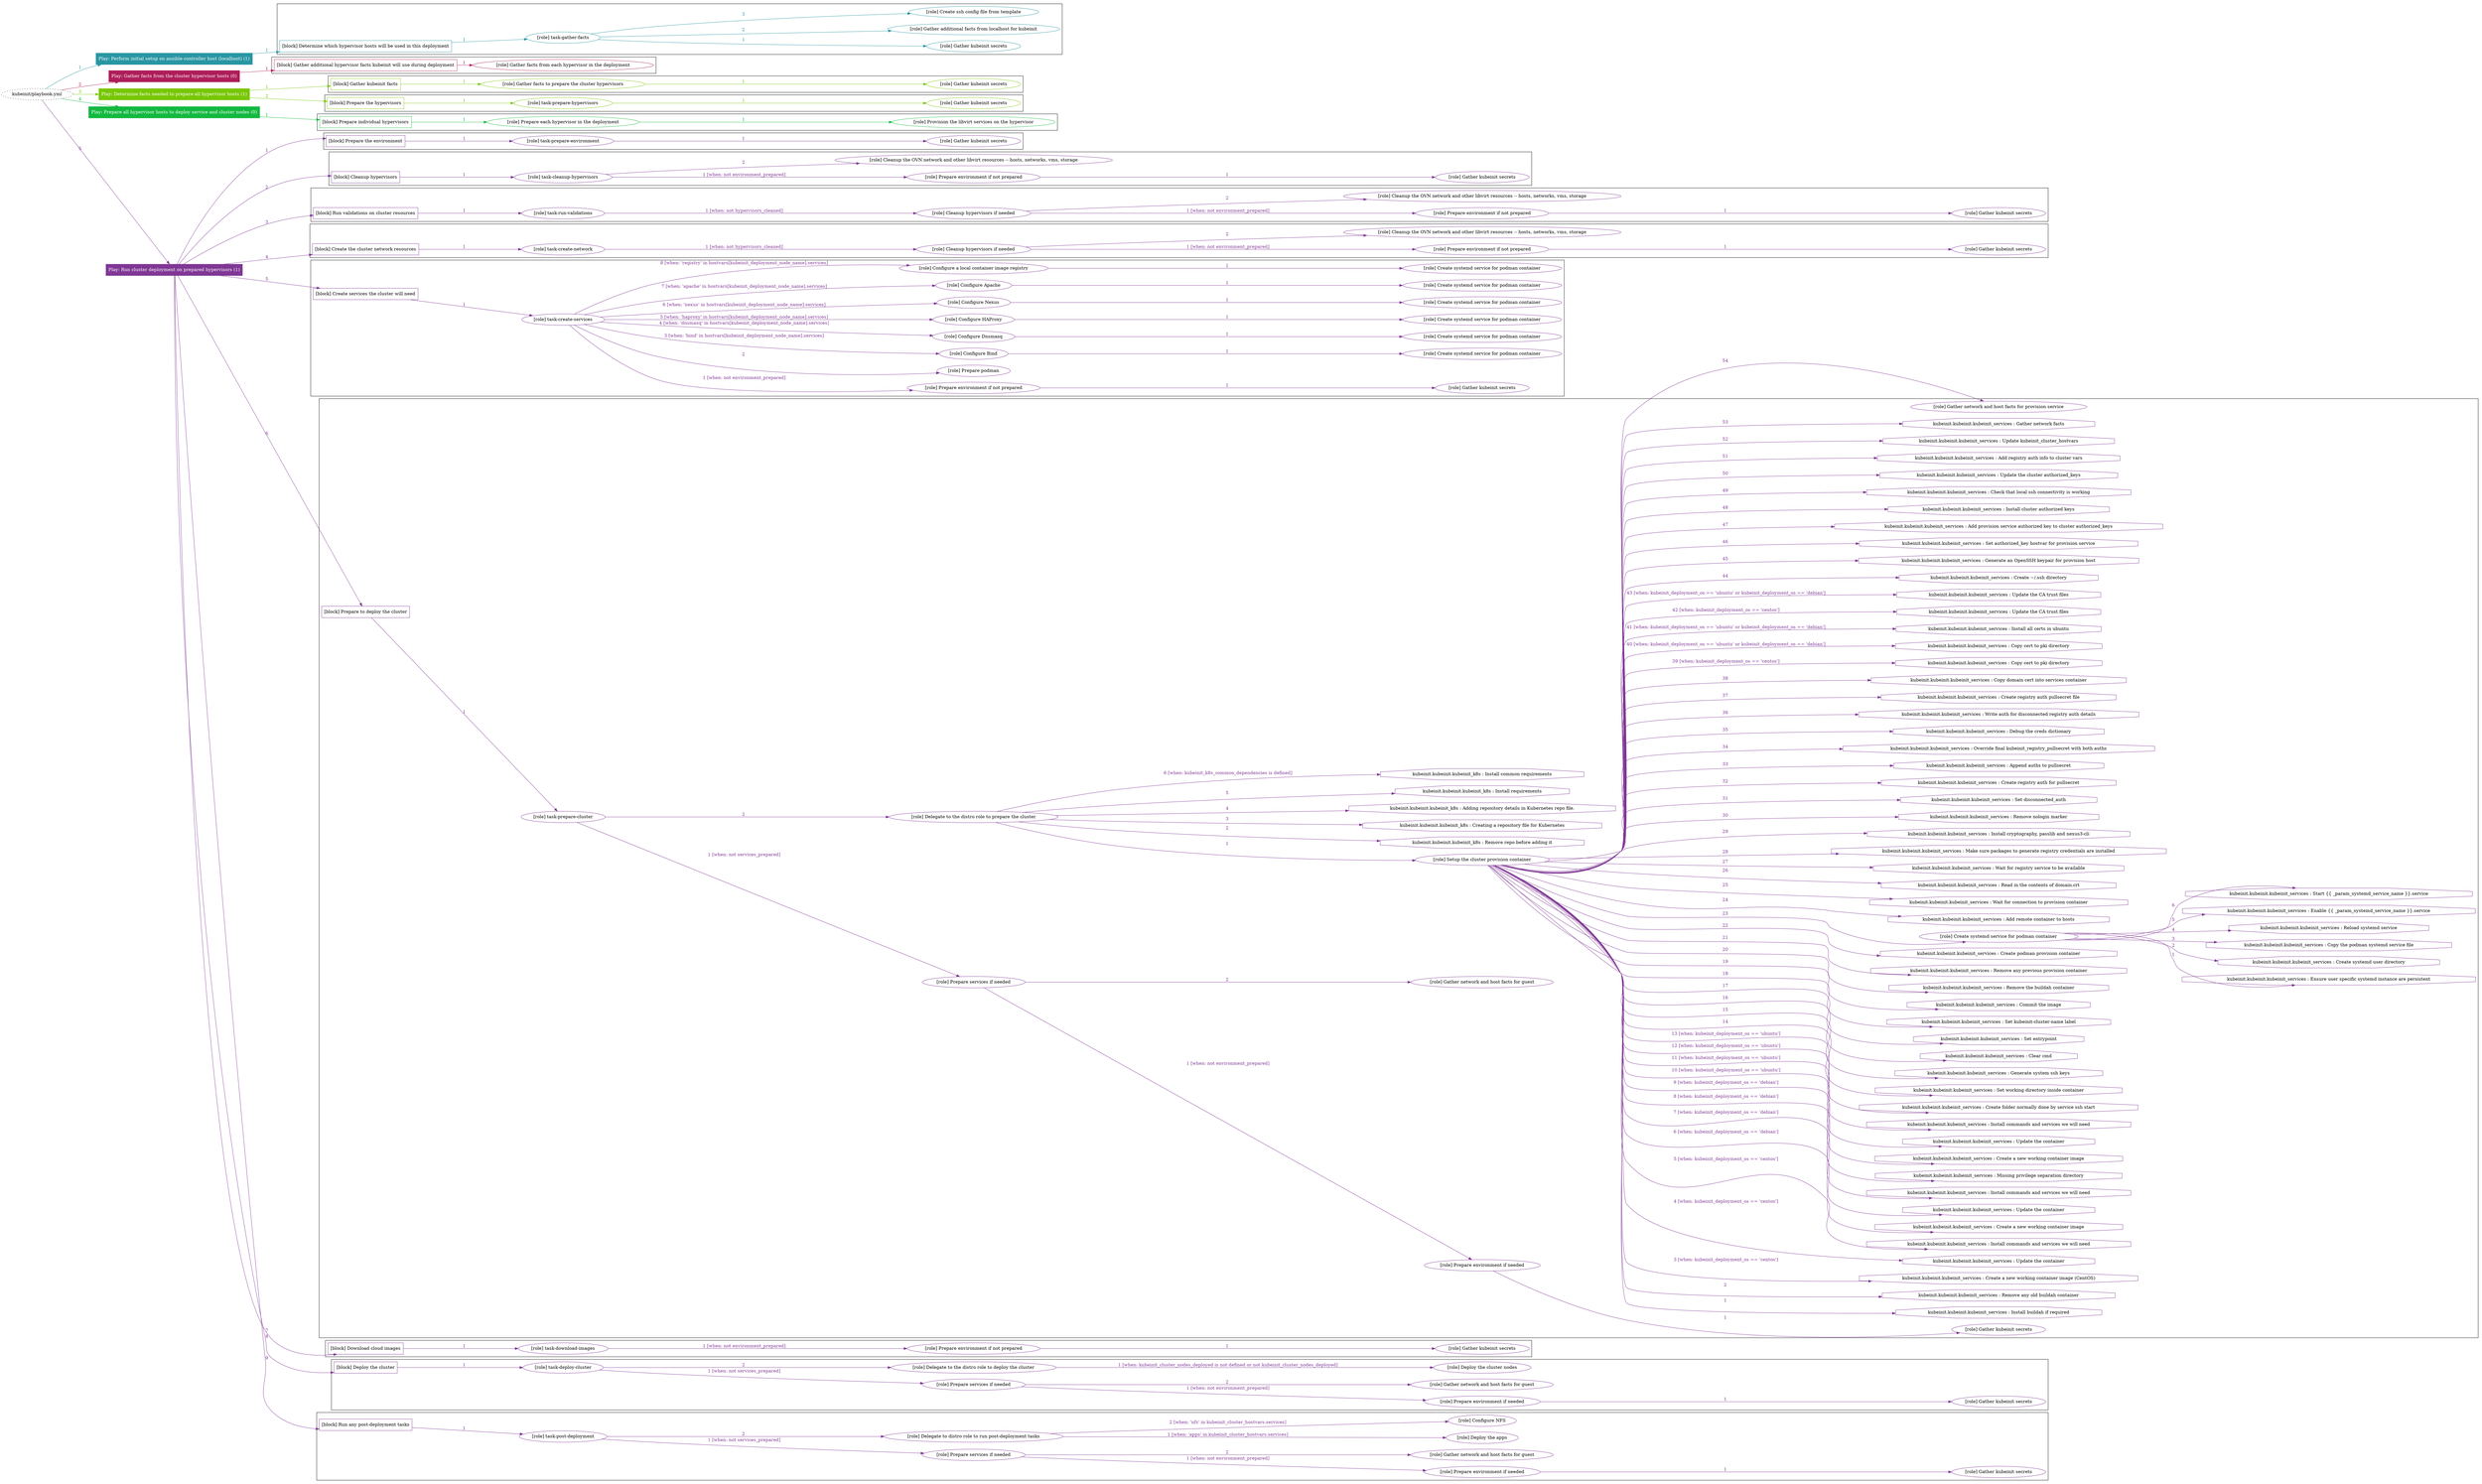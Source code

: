 digraph {
	graph [concentrate=true ordering=in rankdir=LR ratio=fill]
	edge [esep=5 sep=10]
	"kubeinit/playbook.yml" [URL="/home/runner/work/kubeinit/kubeinit/kubeinit/playbook.yml" id=playbook_1d21981b style=dotted]
	"kubeinit/playbook.yml" -> play_d3cf88b0 [label="1 " color="#2996a3" fontcolor="#2996a3" id=edge_d4069dfc labeltooltip="1 " tooltip="1 "]
	subgraph "Play: Perform initial setup on ansible-controller host (localhost) (1)" {
		play_d3cf88b0 [label="Play: Perform initial setup on ansible-controller host (localhost) (1)" URL="/home/runner/work/kubeinit/kubeinit/kubeinit/playbook.yml" color="#2996a3" fontcolor="#ffffff" id=play_d3cf88b0 shape=box style=filled tooltip=localhost]
		play_d3cf88b0 -> block_815237d2 [label=1 color="#2996a3" fontcolor="#2996a3" id=edge_05fb633e labeltooltip=1 tooltip=1]
		subgraph cluster_block_815237d2 {
			block_815237d2 [label="[block] Determine which hypervisor hosts will be used in this deployment" URL="/home/runner/work/kubeinit/kubeinit/kubeinit/playbook.yml" color="#2996a3" id=block_815237d2 labeltooltip="Determine which hypervisor hosts will be used in this deployment" shape=box tooltip="Determine which hypervisor hosts will be used in this deployment"]
			block_815237d2 -> role_1bcb3142 [label="1 " color="#2996a3" fontcolor="#2996a3" id=edge_26ef9a50 labeltooltip="1 " tooltip="1 "]
			subgraph "task-gather-facts" {
				role_1bcb3142 [label="[role] task-gather-facts" URL="/home/runner/work/kubeinit/kubeinit/kubeinit/playbook.yml" color="#2996a3" id=role_1bcb3142 tooltip="task-gather-facts"]
				role_1bcb3142 -> role_ce637e94 [label="1 " color="#2996a3" fontcolor="#2996a3" id=edge_ddc11ab5 labeltooltip="1 " tooltip="1 "]
				subgraph "Gather kubeinit secrets" {
					role_ce637e94 [label="[role] Gather kubeinit secrets" URL="/home/runner/.ansible/collections/ansible_collections/kubeinit/kubeinit/roles/kubeinit_prepare/tasks/build_hypervisors_group.yml" color="#2996a3" id=role_ce637e94 tooltip="Gather kubeinit secrets"]
				}
				role_1bcb3142 -> role_63c5cea1 [label="2 " color="#2996a3" fontcolor="#2996a3" id=edge_4102cccc labeltooltip="2 " tooltip="2 "]
				subgraph "Gather additional facts from localhost for kubeinit" {
					role_63c5cea1 [label="[role] Gather additional facts from localhost for kubeinit" URL="/home/runner/.ansible/collections/ansible_collections/kubeinit/kubeinit/roles/kubeinit_prepare/tasks/build_hypervisors_group.yml" color="#2996a3" id=role_63c5cea1 tooltip="Gather additional facts from localhost for kubeinit"]
				}
				role_1bcb3142 -> role_2abcf7be [label="3 " color="#2996a3" fontcolor="#2996a3" id=edge_cc012f25 labeltooltip="3 " tooltip="3 "]
				subgraph "Create ssh config file from template" {
					role_2abcf7be [label="[role] Create ssh config file from template" URL="/home/runner/.ansible/collections/ansible_collections/kubeinit/kubeinit/roles/kubeinit_prepare/tasks/build_hypervisors_group.yml" color="#2996a3" id=role_2abcf7be tooltip="Create ssh config file from template"]
				}
			}
		}
	}
	"kubeinit/playbook.yml" -> play_7fdb3f49 [label="2 " color="#ae1e5a" fontcolor="#ae1e5a" id=edge_7b97e67f labeltooltip="2 " tooltip="2 "]
	subgraph "Play: Gather facts from the cluster hypervisor hosts (0)" {
		play_7fdb3f49 [label="Play: Gather facts from the cluster hypervisor hosts (0)" URL="/home/runner/work/kubeinit/kubeinit/kubeinit/playbook.yml" color="#ae1e5a" fontcolor="#ffffff" id=play_7fdb3f49 shape=box style=filled tooltip="Play: Gather facts from the cluster hypervisor hosts (0)"]
		play_7fdb3f49 -> block_da53cda6 [label=1 color="#ae1e5a" fontcolor="#ae1e5a" id=edge_fd026183 labeltooltip=1 tooltip=1]
		subgraph cluster_block_da53cda6 {
			block_da53cda6 [label="[block] Gather additional hypervisor facts kubeinit will use during deployment" URL="/home/runner/work/kubeinit/kubeinit/kubeinit/playbook.yml" color="#ae1e5a" id=block_da53cda6 labeltooltip="Gather additional hypervisor facts kubeinit will use during deployment" shape=box tooltip="Gather additional hypervisor facts kubeinit will use during deployment"]
			block_da53cda6 -> role_8b8ba9f1 [label="1 " color="#ae1e5a" fontcolor="#ae1e5a" id=edge_6a5f1f61 labeltooltip="1 " tooltip="1 "]
			subgraph "Gather facts from each hypervisor in the deployment" {
				role_8b8ba9f1 [label="[role] Gather facts from each hypervisor in the deployment" URL="/home/runner/work/kubeinit/kubeinit/kubeinit/playbook.yml" color="#ae1e5a" id=role_8b8ba9f1 tooltip="Gather facts from each hypervisor in the deployment"]
			}
		}
	}
	"kubeinit/playbook.yml" -> play_2d1d461c [label="3 " color="#78c705" fontcolor="#78c705" id=edge_58547ff6 labeltooltip="3 " tooltip="3 "]
	subgraph "Play: Determine facts needed to prepare all hypervisor hosts (1)" {
		play_2d1d461c [label="Play: Determine facts needed to prepare all hypervisor hosts (1)" URL="/home/runner/work/kubeinit/kubeinit/kubeinit/playbook.yml" color="#78c705" fontcolor="#ffffff" id=play_2d1d461c shape=box style=filled tooltip=localhost]
		play_2d1d461c -> block_f416e169 [label=1 color="#78c705" fontcolor="#78c705" id=edge_b144b45a labeltooltip=1 tooltip=1]
		subgraph cluster_block_f416e169 {
			block_f416e169 [label="[block] Gather kubeinit facts" URL="/home/runner/work/kubeinit/kubeinit/kubeinit/playbook.yml" color="#78c705" id=block_f416e169 labeltooltip="Gather kubeinit facts" shape=box tooltip="Gather kubeinit facts"]
			block_f416e169 -> role_199878fb [label="1 " color="#78c705" fontcolor="#78c705" id=edge_20d5e31e labeltooltip="1 " tooltip="1 "]
			subgraph "Gather facts to prepare the cluster hypervisors" {
				role_199878fb [label="[role] Gather facts to prepare the cluster hypervisors" URL="/home/runner/work/kubeinit/kubeinit/kubeinit/playbook.yml" color="#78c705" id=role_199878fb tooltip="Gather facts to prepare the cluster hypervisors"]
				role_199878fb -> role_214bc8c7 [label="1 " color="#78c705" fontcolor="#78c705" id=edge_916d6fb8 labeltooltip="1 " tooltip="1 "]
				subgraph "Gather kubeinit secrets" {
					role_214bc8c7 [label="[role] Gather kubeinit secrets" URL="/home/runner/.ansible/collections/ansible_collections/kubeinit/kubeinit/roles/kubeinit_prepare/tasks/gather_kubeinit_facts.yml" color="#78c705" id=role_214bc8c7 tooltip="Gather kubeinit secrets"]
				}
			}
		}
		play_2d1d461c -> block_ccaf5718 [label=2 color="#78c705" fontcolor="#78c705" id=edge_c802d3b9 labeltooltip=2 tooltip=2]
		subgraph cluster_block_ccaf5718 {
			block_ccaf5718 [label="[block] Prepare the hypervisors" URL="/home/runner/work/kubeinit/kubeinit/kubeinit/playbook.yml" color="#78c705" id=block_ccaf5718 labeltooltip="Prepare the hypervisors" shape=box tooltip="Prepare the hypervisors"]
			block_ccaf5718 -> role_e871dd71 [label="1 " color="#78c705" fontcolor="#78c705" id=edge_f39227a8 labeltooltip="1 " tooltip="1 "]
			subgraph "task-prepare-hypervisors" {
				role_e871dd71 [label="[role] task-prepare-hypervisors" URL="/home/runner/work/kubeinit/kubeinit/kubeinit/playbook.yml" color="#78c705" id=role_e871dd71 tooltip="task-prepare-hypervisors"]
				role_e871dd71 -> role_cfcba3e4 [label="1 " color="#78c705" fontcolor="#78c705" id=edge_6280a201 labeltooltip="1 " tooltip="1 "]
				subgraph "Gather kubeinit secrets" {
					role_cfcba3e4 [label="[role] Gather kubeinit secrets" URL="/home/runner/.ansible/collections/ansible_collections/kubeinit/kubeinit/roles/kubeinit_prepare/tasks/gather_kubeinit_facts.yml" color="#78c705" id=role_cfcba3e4 tooltip="Gather kubeinit secrets"]
				}
			}
		}
	}
	"kubeinit/playbook.yml" -> play_d6ebca19 [label="4 " color="#13b940" fontcolor="#13b940" id=edge_4c1a3603 labeltooltip="4 " tooltip="4 "]
	subgraph "Play: Prepare all hypervisor hosts to deploy service and cluster nodes (0)" {
		play_d6ebca19 [label="Play: Prepare all hypervisor hosts to deploy service and cluster nodes (0)" URL="/home/runner/work/kubeinit/kubeinit/kubeinit/playbook.yml" color="#13b940" fontcolor="#ffffff" id=play_d6ebca19 shape=box style=filled tooltip="Play: Prepare all hypervisor hosts to deploy service and cluster nodes (0)"]
		play_d6ebca19 -> block_82ab77f1 [label=1 color="#13b940" fontcolor="#13b940" id=edge_988f6015 labeltooltip=1 tooltip=1]
		subgraph cluster_block_82ab77f1 {
			block_82ab77f1 [label="[block] Prepare individual hypervisors" URL="/home/runner/work/kubeinit/kubeinit/kubeinit/playbook.yml" color="#13b940" id=block_82ab77f1 labeltooltip="Prepare individual hypervisors" shape=box tooltip="Prepare individual hypervisors"]
			block_82ab77f1 -> role_5346ca8a [label="1 " color="#13b940" fontcolor="#13b940" id=edge_d1037a52 labeltooltip="1 " tooltip="1 "]
			subgraph "Prepare each hypervisor in the deployment" {
				role_5346ca8a [label="[role] Prepare each hypervisor in the deployment" URL="/home/runner/work/kubeinit/kubeinit/kubeinit/playbook.yml" color="#13b940" id=role_5346ca8a tooltip="Prepare each hypervisor in the deployment"]
				role_5346ca8a -> role_e3cad44c [label="1 " color="#13b940" fontcolor="#13b940" id=edge_9815ed70 labeltooltip="1 " tooltip="1 "]
				subgraph "Provision the libvirt services on the hypervisor" {
					role_e3cad44c [label="[role] Provision the libvirt services on the hypervisor" URL="/home/runner/.ansible/collections/ansible_collections/kubeinit/kubeinit/roles/kubeinit_prepare/tasks/prepare_hypervisor.yml" color="#13b940" id=role_e3cad44c tooltip="Provision the libvirt services on the hypervisor"]
				}
			}
		}
	}
	"kubeinit/playbook.yml" -> play_07081171 [label="5 " color="#803795" fontcolor="#803795" id=edge_e05a9f78 labeltooltip="5 " tooltip="5 "]
	subgraph "Play: Run cluster deployment on prepared hypervisors (1)" {
		play_07081171 [label="Play: Run cluster deployment on prepared hypervisors (1)" URL="/home/runner/work/kubeinit/kubeinit/kubeinit/playbook.yml" color="#803795" fontcolor="#ffffff" id=play_07081171 shape=box style=filled tooltip=localhost]
		play_07081171 -> block_25087b98 [label=1 color="#803795" fontcolor="#803795" id=edge_c4f76442 labeltooltip=1 tooltip=1]
		subgraph cluster_block_25087b98 {
			block_25087b98 [label="[block] Prepare the environment" URL="/home/runner/work/kubeinit/kubeinit/kubeinit/playbook.yml" color="#803795" id=block_25087b98 labeltooltip="Prepare the environment" shape=box tooltip="Prepare the environment"]
			block_25087b98 -> role_e7756a07 [label="1 " color="#803795" fontcolor="#803795" id=edge_9c82b819 labeltooltip="1 " tooltip="1 "]
			subgraph "task-prepare-environment" {
				role_e7756a07 [label="[role] task-prepare-environment" URL="/home/runner/work/kubeinit/kubeinit/kubeinit/playbook.yml" color="#803795" id=role_e7756a07 tooltip="task-prepare-environment"]
				role_e7756a07 -> role_1ecefb89 [label="1 " color="#803795" fontcolor="#803795" id=edge_9c1cb16f labeltooltip="1 " tooltip="1 "]
				subgraph "Gather kubeinit secrets" {
					role_1ecefb89 [label="[role] Gather kubeinit secrets" URL="/home/runner/.ansible/collections/ansible_collections/kubeinit/kubeinit/roles/kubeinit_prepare/tasks/gather_kubeinit_facts.yml" color="#803795" id=role_1ecefb89 tooltip="Gather kubeinit secrets"]
				}
			}
		}
		play_07081171 -> block_fcd30947 [label=2 color="#803795" fontcolor="#803795" id=edge_f9ca8da4 labeltooltip=2 tooltip=2]
		subgraph cluster_block_fcd30947 {
			block_fcd30947 [label="[block] Cleanup hypervisors" URL="/home/runner/work/kubeinit/kubeinit/kubeinit/playbook.yml" color="#803795" id=block_fcd30947 labeltooltip="Cleanup hypervisors" shape=box tooltip="Cleanup hypervisors"]
			block_fcd30947 -> role_f4d4da26 [label="1 " color="#803795" fontcolor="#803795" id=edge_fb064909 labeltooltip="1 " tooltip="1 "]
			subgraph "task-cleanup-hypervisors" {
				role_f4d4da26 [label="[role] task-cleanup-hypervisors" URL="/home/runner/work/kubeinit/kubeinit/kubeinit/playbook.yml" color="#803795" id=role_f4d4da26 tooltip="task-cleanup-hypervisors"]
				role_f4d4da26 -> role_e2fc4b8a [label="1 [when: not environment_prepared]" color="#803795" fontcolor="#803795" id=edge_6fb19f99 labeltooltip="1 [when: not environment_prepared]" tooltip="1 [when: not environment_prepared]"]
				subgraph "Prepare environment if not prepared" {
					role_e2fc4b8a [label="[role] Prepare environment if not prepared" URL="/home/runner/.ansible/collections/ansible_collections/kubeinit/kubeinit/roles/kubeinit_prepare/tasks/cleanup_hypervisors.yml" color="#803795" id=role_e2fc4b8a tooltip="Prepare environment if not prepared"]
					role_e2fc4b8a -> role_f863c766 [label="1 " color="#803795" fontcolor="#803795" id=edge_62c88669 labeltooltip="1 " tooltip="1 "]
					subgraph "Gather kubeinit secrets" {
						role_f863c766 [label="[role] Gather kubeinit secrets" URL="/home/runner/.ansible/collections/ansible_collections/kubeinit/kubeinit/roles/kubeinit_prepare/tasks/gather_kubeinit_facts.yml" color="#803795" id=role_f863c766 tooltip="Gather kubeinit secrets"]
					}
				}
				role_f4d4da26 -> role_ae160389 [label="2 " color="#803795" fontcolor="#803795" id=edge_9d7bfe3b labeltooltip="2 " tooltip="2 "]
				subgraph "Cleanup the OVN network and other libvirt resources -- hosts, networks, vms, storage" {
					role_ae160389 [label="[role] Cleanup the OVN network and other libvirt resources -- hosts, networks, vms, storage" URL="/home/runner/.ansible/collections/ansible_collections/kubeinit/kubeinit/roles/kubeinit_prepare/tasks/cleanup_hypervisors.yml" color="#803795" id=role_ae160389 tooltip="Cleanup the OVN network and other libvirt resources -- hosts, networks, vms, storage"]
				}
			}
		}
		play_07081171 -> block_9acbc124 [label=3 color="#803795" fontcolor="#803795" id=edge_b5d4b0b7 labeltooltip=3 tooltip=3]
		subgraph cluster_block_9acbc124 {
			block_9acbc124 [label="[block] Run validations on cluster resources" URL="/home/runner/work/kubeinit/kubeinit/kubeinit/playbook.yml" color="#803795" id=block_9acbc124 labeltooltip="Run validations on cluster resources" shape=box tooltip="Run validations on cluster resources"]
			block_9acbc124 -> role_da20aa0d [label="1 " color="#803795" fontcolor="#803795" id=edge_c619965d labeltooltip="1 " tooltip="1 "]
			subgraph "task-run-validations" {
				role_da20aa0d [label="[role] task-run-validations" URL="/home/runner/work/kubeinit/kubeinit/kubeinit/playbook.yml" color="#803795" id=role_da20aa0d tooltip="task-run-validations"]
				role_da20aa0d -> role_2661a682 [label="1 [when: not hypervisors_cleaned]" color="#803795" fontcolor="#803795" id=edge_20d5f770 labeltooltip="1 [when: not hypervisors_cleaned]" tooltip="1 [when: not hypervisors_cleaned]"]
				subgraph "Cleanup hypervisors if needed" {
					role_2661a682 [label="[role] Cleanup hypervisors if needed" URL="/home/runner/.ansible/collections/ansible_collections/kubeinit/kubeinit/roles/kubeinit_validations/tasks/main.yml" color="#803795" id=role_2661a682 tooltip="Cleanup hypervisors if needed"]
					role_2661a682 -> role_5203a329 [label="1 [when: not environment_prepared]" color="#803795" fontcolor="#803795" id=edge_15bd6620 labeltooltip="1 [when: not environment_prepared]" tooltip="1 [when: not environment_prepared]"]
					subgraph "Prepare environment if not prepared" {
						role_5203a329 [label="[role] Prepare environment if not prepared" URL="/home/runner/.ansible/collections/ansible_collections/kubeinit/kubeinit/roles/kubeinit_prepare/tasks/cleanup_hypervisors.yml" color="#803795" id=role_5203a329 tooltip="Prepare environment if not prepared"]
						role_5203a329 -> role_c86ff645 [label="1 " color="#803795" fontcolor="#803795" id=edge_317ccdb2 labeltooltip="1 " tooltip="1 "]
						subgraph "Gather kubeinit secrets" {
							role_c86ff645 [label="[role] Gather kubeinit secrets" URL="/home/runner/.ansible/collections/ansible_collections/kubeinit/kubeinit/roles/kubeinit_prepare/tasks/gather_kubeinit_facts.yml" color="#803795" id=role_c86ff645 tooltip="Gather kubeinit secrets"]
						}
					}
					role_2661a682 -> role_ef24ec34 [label="2 " color="#803795" fontcolor="#803795" id=edge_6d11e73b labeltooltip="2 " tooltip="2 "]
					subgraph "Cleanup the OVN network and other libvirt resources -- hosts, networks, vms, storage" {
						role_ef24ec34 [label="[role] Cleanup the OVN network and other libvirt resources -- hosts, networks, vms, storage" URL="/home/runner/.ansible/collections/ansible_collections/kubeinit/kubeinit/roles/kubeinit_prepare/tasks/cleanup_hypervisors.yml" color="#803795" id=role_ef24ec34 tooltip="Cleanup the OVN network and other libvirt resources -- hosts, networks, vms, storage"]
					}
				}
			}
		}
		play_07081171 -> block_c97c1135 [label=4 color="#803795" fontcolor="#803795" id=edge_c84ed921 labeltooltip=4 tooltip=4]
		subgraph cluster_block_c97c1135 {
			block_c97c1135 [label="[block] Create the cluster network resources" URL="/home/runner/work/kubeinit/kubeinit/kubeinit/playbook.yml" color="#803795" id=block_c97c1135 labeltooltip="Create the cluster network resources" shape=box tooltip="Create the cluster network resources"]
			block_c97c1135 -> role_8e2a890c [label="1 " color="#803795" fontcolor="#803795" id=edge_65242de4 labeltooltip="1 " tooltip="1 "]
			subgraph "task-create-network" {
				role_8e2a890c [label="[role] task-create-network" URL="/home/runner/work/kubeinit/kubeinit/kubeinit/playbook.yml" color="#803795" id=role_8e2a890c tooltip="task-create-network"]
				role_8e2a890c -> role_cff9917a [label="1 [when: not hypervisors_cleaned]" color="#803795" fontcolor="#803795" id=edge_fc23f910 labeltooltip="1 [when: not hypervisors_cleaned]" tooltip="1 [when: not hypervisors_cleaned]"]
				subgraph "Cleanup hypervisors if needed" {
					role_cff9917a [label="[role] Cleanup hypervisors if needed" URL="/home/runner/.ansible/collections/ansible_collections/kubeinit/kubeinit/roles/kubeinit_libvirt/tasks/create_network.yml" color="#803795" id=role_cff9917a tooltip="Cleanup hypervisors if needed"]
					role_cff9917a -> role_3aa6e9e8 [label="1 [when: not environment_prepared]" color="#803795" fontcolor="#803795" id=edge_545029a8 labeltooltip="1 [when: not environment_prepared]" tooltip="1 [when: not environment_prepared]"]
					subgraph "Prepare environment if not prepared" {
						role_3aa6e9e8 [label="[role] Prepare environment if not prepared" URL="/home/runner/.ansible/collections/ansible_collections/kubeinit/kubeinit/roles/kubeinit_prepare/tasks/cleanup_hypervisors.yml" color="#803795" id=role_3aa6e9e8 tooltip="Prepare environment if not prepared"]
						role_3aa6e9e8 -> role_0489d116 [label="1 " color="#803795" fontcolor="#803795" id=edge_d4f1f80d labeltooltip="1 " tooltip="1 "]
						subgraph "Gather kubeinit secrets" {
							role_0489d116 [label="[role] Gather kubeinit secrets" URL="/home/runner/.ansible/collections/ansible_collections/kubeinit/kubeinit/roles/kubeinit_prepare/tasks/gather_kubeinit_facts.yml" color="#803795" id=role_0489d116 tooltip="Gather kubeinit secrets"]
						}
					}
					role_cff9917a -> role_6fb28232 [label="2 " color="#803795" fontcolor="#803795" id=edge_5879059e labeltooltip="2 " tooltip="2 "]
					subgraph "Cleanup the OVN network and other libvirt resources -- hosts, networks, vms, storage" {
						role_6fb28232 [label="[role] Cleanup the OVN network and other libvirt resources -- hosts, networks, vms, storage" URL="/home/runner/.ansible/collections/ansible_collections/kubeinit/kubeinit/roles/kubeinit_prepare/tasks/cleanup_hypervisors.yml" color="#803795" id=role_6fb28232 tooltip="Cleanup the OVN network and other libvirt resources -- hosts, networks, vms, storage"]
					}
				}
			}
		}
		play_07081171 -> block_42028197 [label=5 color="#803795" fontcolor="#803795" id=edge_0e3b0761 labeltooltip=5 tooltip=5]
		subgraph cluster_block_42028197 {
			block_42028197 [label="[block] Create services the cluster will need" URL="/home/runner/work/kubeinit/kubeinit/kubeinit/playbook.yml" color="#803795" id=block_42028197 labeltooltip="Create services the cluster will need" shape=box tooltip="Create services the cluster will need"]
			block_42028197 -> role_e72f48c4 [label="1 " color="#803795" fontcolor="#803795" id=edge_475dc605 labeltooltip="1 " tooltip="1 "]
			subgraph "task-create-services" {
				role_e72f48c4 [label="[role] task-create-services" URL="/home/runner/work/kubeinit/kubeinit/kubeinit/playbook.yml" color="#803795" id=role_e72f48c4 tooltip="task-create-services"]
				role_e72f48c4 -> role_0b4873c1 [label="1 [when: not environment_prepared]" color="#803795" fontcolor="#803795" id=edge_4fa464d7 labeltooltip="1 [when: not environment_prepared]" tooltip="1 [when: not environment_prepared]"]
				subgraph "Prepare environment if not prepared" {
					role_0b4873c1 [label="[role] Prepare environment if not prepared" URL="/home/runner/.ansible/collections/ansible_collections/kubeinit/kubeinit/roles/kubeinit_services/tasks/main.yml" color="#803795" id=role_0b4873c1 tooltip="Prepare environment if not prepared"]
					role_0b4873c1 -> role_d9eced36 [label="1 " color="#803795" fontcolor="#803795" id=edge_3065f552 labeltooltip="1 " tooltip="1 "]
					subgraph "Gather kubeinit secrets" {
						role_d9eced36 [label="[role] Gather kubeinit secrets" URL="/home/runner/.ansible/collections/ansible_collections/kubeinit/kubeinit/roles/kubeinit_prepare/tasks/gather_kubeinit_facts.yml" color="#803795" id=role_d9eced36 tooltip="Gather kubeinit secrets"]
					}
				}
				role_e72f48c4 -> role_a28a116c [label="2 " color="#803795" fontcolor="#803795" id=edge_5c4c93e1 labeltooltip="2 " tooltip="2 "]
				subgraph "Prepare podman" {
					role_a28a116c [label="[role] Prepare podman" URL="/home/runner/.ansible/collections/ansible_collections/kubeinit/kubeinit/roles/kubeinit_services/tasks/00_create_service_pod.yml" color="#803795" id=role_a28a116c tooltip="Prepare podman"]
				}
				role_e72f48c4 -> role_1e581ea0 [label="3 [when: 'bind' in hostvars[kubeinit_deployment_node_name].services]" color="#803795" fontcolor="#803795" id=edge_0e43407a labeltooltip="3 [when: 'bind' in hostvars[kubeinit_deployment_node_name].services]" tooltip="3 [when: 'bind' in hostvars[kubeinit_deployment_node_name].services]"]
				subgraph "Configure Bind" {
					role_1e581ea0 [label="[role] Configure Bind" URL="/home/runner/.ansible/collections/ansible_collections/kubeinit/kubeinit/roles/kubeinit_services/tasks/start_services_containers.yml" color="#803795" id=role_1e581ea0 tooltip="Configure Bind"]
					role_1e581ea0 -> role_69886962 [label="1 " color="#803795" fontcolor="#803795" id=edge_55cc5b82 labeltooltip="1 " tooltip="1 "]
					subgraph "Create systemd service for podman container" {
						role_69886962 [label="[role] Create systemd service for podman container" URL="/home/runner/.ansible/collections/ansible_collections/kubeinit/kubeinit/roles/kubeinit_bind/tasks/main.yml" color="#803795" id=role_69886962 tooltip="Create systemd service for podman container"]
					}
				}
				role_e72f48c4 -> role_e212845b [label="4 [when: 'dnsmasq' in hostvars[kubeinit_deployment_node_name].services]" color="#803795" fontcolor="#803795" id=edge_a15b78b3 labeltooltip="4 [when: 'dnsmasq' in hostvars[kubeinit_deployment_node_name].services]" tooltip="4 [when: 'dnsmasq' in hostvars[kubeinit_deployment_node_name].services]"]
				subgraph "Configure Dnsmasq" {
					role_e212845b [label="[role] Configure Dnsmasq" URL="/home/runner/.ansible/collections/ansible_collections/kubeinit/kubeinit/roles/kubeinit_services/tasks/start_services_containers.yml" color="#803795" id=role_e212845b tooltip="Configure Dnsmasq"]
					role_e212845b -> role_e47a1489 [label="1 " color="#803795" fontcolor="#803795" id=edge_6ac0a261 labeltooltip="1 " tooltip="1 "]
					subgraph "Create systemd service for podman container" {
						role_e47a1489 [label="[role] Create systemd service for podman container" URL="/home/runner/.ansible/collections/ansible_collections/kubeinit/kubeinit/roles/kubeinit_dnsmasq/tasks/main.yml" color="#803795" id=role_e47a1489 tooltip="Create systemd service for podman container"]
					}
				}
				role_e72f48c4 -> role_0fa92a92 [label="5 [when: 'haproxy' in hostvars[kubeinit_deployment_node_name].services]" color="#803795" fontcolor="#803795" id=edge_b81bd235 labeltooltip="5 [when: 'haproxy' in hostvars[kubeinit_deployment_node_name].services]" tooltip="5 [when: 'haproxy' in hostvars[kubeinit_deployment_node_name].services]"]
				subgraph "Configure HAProxy" {
					role_0fa92a92 [label="[role] Configure HAProxy" URL="/home/runner/.ansible/collections/ansible_collections/kubeinit/kubeinit/roles/kubeinit_services/tasks/start_services_containers.yml" color="#803795" id=role_0fa92a92 tooltip="Configure HAProxy"]
					role_0fa92a92 -> role_b4c51dc4 [label="1 " color="#803795" fontcolor="#803795" id=edge_92b29ba3 labeltooltip="1 " tooltip="1 "]
					subgraph "Create systemd service for podman container" {
						role_b4c51dc4 [label="[role] Create systemd service for podman container" URL="/home/runner/.ansible/collections/ansible_collections/kubeinit/kubeinit/roles/kubeinit_haproxy/tasks/main.yml" color="#803795" id=role_b4c51dc4 tooltip="Create systemd service for podman container"]
					}
				}
				role_e72f48c4 -> role_035310d8 [label="6 [when: 'nexus' in hostvars[kubeinit_deployment_node_name].services]" color="#803795" fontcolor="#803795" id=edge_2cdd0ba2 labeltooltip="6 [when: 'nexus' in hostvars[kubeinit_deployment_node_name].services]" tooltip="6 [when: 'nexus' in hostvars[kubeinit_deployment_node_name].services]"]
				subgraph "Configure Nexus" {
					role_035310d8 [label="[role] Configure Nexus" URL="/home/runner/.ansible/collections/ansible_collections/kubeinit/kubeinit/roles/kubeinit_services/tasks/start_services_containers.yml" color="#803795" id=role_035310d8 tooltip="Configure Nexus"]
					role_035310d8 -> role_da0ca15b [label="1 " color="#803795" fontcolor="#803795" id=edge_a95611c4 labeltooltip="1 " tooltip="1 "]
					subgraph "Create systemd service for podman container" {
						role_da0ca15b [label="[role] Create systemd service for podman container" URL="/home/runner/.ansible/collections/ansible_collections/kubeinit/kubeinit/roles/kubeinit_nexus/tasks/main.yml" color="#803795" id=role_da0ca15b tooltip="Create systemd service for podman container"]
					}
				}
				role_e72f48c4 -> role_17e6f181 [label="7 [when: 'apache' in hostvars[kubeinit_deployment_node_name].services]" color="#803795" fontcolor="#803795" id=edge_e1d94564 labeltooltip="7 [when: 'apache' in hostvars[kubeinit_deployment_node_name].services]" tooltip="7 [when: 'apache' in hostvars[kubeinit_deployment_node_name].services]"]
				subgraph "Configure Apache" {
					role_17e6f181 [label="[role] Configure Apache" URL="/home/runner/.ansible/collections/ansible_collections/kubeinit/kubeinit/roles/kubeinit_services/tasks/start_services_containers.yml" color="#803795" id=role_17e6f181 tooltip="Configure Apache"]
					role_17e6f181 -> role_27b4c08b [label="1 " color="#803795" fontcolor="#803795" id=edge_4ce3fb48 labeltooltip="1 " tooltip="1 "]
					subgraph "Create systemd service for podman container" {
						role_27b4c08b [label="[role] Create systemd service for podman container" URL="/home/runner/.ansible/collections/ansible_collections/kubeinit/kubeinit/roles/kubeinit_apache/tasks/main.yml" color="#803795" id=role_27b4c08b tooltip="Create systemd service for podman container"]
					}
				}
				role_e72f48c4 -> role_f1db4dbc [label="8 [when: 'registry' in hostvars[kubeinit_deployment_node_name].services]" color="#803795" fontcolor="#803795" id=edge_050229e3 labeltooltip="8 [when: 'registry' in hostvars[kubeinit_deployment_node_name].services]" tooltip="8 [when: 'registry' in hostvars[kubeinit_deployment_node_name].services]"]
				subgraph "Configure a local container image registry" {
					role_f1db4dbc [label="[role] Configure a local container image registry" URL="/home/runner/.ansible/collections/ansible_collections/kubeinit/kubeinit/roles/kubeinit_services/tasks/start_services_containers.yml" color="#803795" id=role_f1db4dbc tooltip="Configure a local container image registry"]
					role_f1db4dbc -> role_da6861e3 [label="1 " color="#803795" fontcolor="#803795" id=edge_5851bca0 labeltooltip="1 " tooltip="1 "]
					subgraph "Create systemd service for podman container" {
						role_da6861e3 [label="[role] Create systemd service for podman container" URL="/home/runner/.ansible/collections/ansible_collections/kubeinit/kubeinit/roles/kubeinit_registry/tasks/main.yml" color="#803795" id=role_da6861e3 tooltip="Create systemd service for podman container"]
					}
				}
			}
		}
		play_07081171 -> block_cd8e3b98 [label=6 color="#803795" fontcolor="#803795" id=edge_7fbb30d6 labeltooltip=6 tooltip=6]
		subgraph cluster_block_cd8e3b98 {
			block_cd8e3b98 [label="[block] Prepare to deploy the cluster" URL="/home/runner/work/kubeinit/kubeinit/kubeinit/playbook.yml" color="#803795" id=block_cd8e3b98 labeltooltip="Prepare to deploy the cluster" shape=box tooltip="Prepare to deploy the cluster"]
			block_cd8e3b98 -> role_31f91aad [label="1 " color="#803795" fontcolor="#803795" id=edge_9e28fccf labeltooltip="1 " tooltip="1 "]
			subgraph "task-prepare-cluster" {
				role_31f91aad [label="[role] task-prepare-cluster" URL="/home/runner/work/kubeinit/kubeinit/kubeinit/playbook.yml" color="#803795" id=role_31f91aad tooltip="task-prepare-cluster"]
				role_31f91aad -> role_d0c5aeda [label="1 [when: not services_prepared]" color="#803795" fontcolor="#803795" id=edge_aa58238b labeltooltip="1 [when: not services_prepared]" tooltip="1 [when: not services_prepared]"]
				subgraph "Prepare services if needed" {
					role_d0c5aeda [label="[role] Prepare services if needed" URL="/home/runner/.ansible/collections/ansible_collections/kubeinit/kubeinit/roles/kubeinit_prepare/tasks/prepare_cluster.yml" color="#803795" id=role_d0c5aeda tooltip="Prepare services if needed"]
					role_d0c5aeda -> role_a2a02a04 [label="1 [when: not environment_prepared]" color="#803795" fontcolor="#803795" id=edge_302f7d26 labeltooltip="1 [when: not environment_prepared]" tooltip="1 [when: not environment_prepared]"]
					subgraph "Prepare environment if needed" {
						role_a2a02a04 [label="[role] Prepare environment if needed" URL="/home/runner/.ansible/collections/ansible_collections/kubeinit/kubeinit/roles/kubeinit_services/tasks/prepare_services.yml" color="#803795" id=role_a2a02a04 tooltip="Prepare environment if needed"]
						role_a2a02a04 -> role_bbc477c4 [label="1 " color="#803795" fontcolor="#803795" id=edge_96800c4e labeltooltip="1 " tooltip="1 "]
						subgraph "Gather kubeinit secrets" {
							role_bbc477c4 [label="[role] Gather kubeinit secrets" URL="/home/runner/.ansible/collections/ansible_collections/kubeinit/kubeinit/roles/kubeinit_prepare/tasks/gather_kubeinit_facts.yml" color="#803795" id=role_bbc477c4 tooltip="Gather kubeinit secrets"]
						}
					}
					role_d0c5aeda -> role_ce755460 [label="2 " color="#803795" fontcolor="#803795" id=edge_3b7a16f1 labeltooltip="2 " tooltip="2 "]
					subgraph "Gather network and host facts for guest" {
						role_ce755460 [label="[role] Gather network and host facts for guest" URL="/home/runner/.ansible/collections/ansible_collections/kubeinit/kubeinit/roles/kubeinit_services/tasks/prepare_services.yml" color="#803795" id=role_ce755460 tooltip="Gather network and host facts for guest"]
					}
				}
				role_31f91aad -> role_8f7427cb [label="2 " color="#803795" fontcolor="#803795" id=edge_544dd09d labeltooltip="2 " tooltip="2 "]
				subgraph "Delegate to the distro role to prepare the cluster" {
					role_8f7427cb [label="[role] Delegate to the distro role to prepare the cluster" URL="/home/runner/.ansible/collections/ansible_collections/kubeinit/kubeinit/roles/kubeinit_prepare/tasks/prepare_cluster.yml" color="#803795" id=role_8f7427cb tooltip="Delegate to the distro role to prepare the cluster"]
					role_8f7427cb -> role_ce4328a3 [label="1 " color="#803795" fontcolor="#803795" id=edge_b7724fb6 labeltooltip="1 " tooltip="1 "]
					subgraph "Setup the cluster provision container" {
						role_ce4328a3 [label="[role] Setup the cluster provision container" URL="/home/runner/.ansible/collections/ansible_collections/kubeinit/kubeinit/roles/kubeinit_k8s/tasks/prepare_cluster.yml" color="#803795" id=role_ce4328a3 tooltip="Setup the cluster provision container"]
						task_6aeb8f31 [label="kubeinit.kubeinit.kubeinit_services : Install buildah if required" URL="/home/runner/.ansible/collections/ansible_collections/kubeinit/kubeinit/roles/kubeinit_services/tasks/create_provision_container.yml" color="#803795" id=task_6aeb8f31 shape=octagon tooltip="kubeinit.kubeinit.kubeinit_services : Install buildah if required"]
						role_ce4328a3 -> task_6aeb8f31 [label="1 " color="#803795" fontcolor="#803795" id=edge_e502b450 labeltooltip="1 " tooltip="1 "]
						task_42348ea4 [label="kubeinit.kubeinit.kubeinit_services : Remove any old buildah container" URL="/home/runner/.ansible/collections/ansible_collections/kubeinit/kubeinit/roles/kubeinit_services/tasks/create_provision_container.yml" color="#803795" id=task_42348ea4 shape=octagon tooltip="kubeinit.kubeinit.kubeinit_services : Remove any old buildah container"]
						role_ce4328a3 -> task_42348ea4 [label="2 " color="#803795" fontcolor="#803795" id=edge_e2faf3b3 labeltooltip="2 " tooltip="2 "]
						task_4568e955 [label="kubeinit.kubeinit.kubeinit_services : Create a new working container image (CentOS)" URL="/home/runner/.ansible/collections/ansible_collections/kubeinit/kubeinit/roles/kubeinit_services/tasks/create_provision_container.yml" color="#803795" id=task_4568e955 shape=octagon tooltip="kubeinit.kubeinit.kubeinit_services : Create a new working container image (CentOS)"]
						role_ce4328a3 -> task_4568e955 [label="3 [when: kubeinit_deployment_os == 'centos']" color="#803795" fontcolor="#803795" id=edge_23aca8cc labeltooltip="3 [when: kubeinit_deployment_os == 'centos']" tooltip="3 [when: kubeinit_deployment_os == 'centos']"]
						task_23da4c8d [label="kubeinit.kubeinit.kubeinit_services : Update the container" URL="/home/runner/.ansible/collections/ansible_collections/kubeinit/kubeinit/roles/kubeinit_services/tasks/create_provision_container.yml" color="#803795" id=task_23da4c8d shape=octagon tooltip="kubeinit.kubeinit.kubeinit_services : Update the container"]
						role_ce4328a3 -> task_23da4c8d [label="4 [when: kubeinit_deployment_os == 'centos']" color="#803795" fontcolor="#803795" id=edge_1258cf2c labeltooltip="4 [when: kubeinit_deployment_os == 'centos']" tooltip="4 [when: kubeinit_deployment_os == 'centos']"]
						task_71a469a7 [label="kubeinit.kubeinit.kubeinit_services : Install commands and services we will need" URL="/home/runner/.ansible/collections/ansible_collections/kubeinit/kubeinit/roles/kubeinit_services/tasks/create_provision_container.yml" color="#803795" id=task_71a469a7 shape=octagon tooltip="kubeinit.kubeinit.kubeinit_services : Install commands and services we will need"]
						role_ce4328a3 -> task_71a469a7 [label="5 [when: kubeinit_deployment_os == 'centos']" color="#803795" fontcolor="#803795" id=edge_3308e041 labeltooltip="5 [when: kubeinit_deployment_os == 'centos']" tooltip="5 [when: kubeinit_deployment_os == 'centos']"]
						task_376dddd9 [label="kubeinit.kubeinit.kubeinit_services : Create a new working container image" URL="/home/runner/.ansible/collections/ansible_collections/kubeinit/kubeinit/roles/kubeinit_services/tasks/create_provision_container.yml" color="#803795" id=task_376dddd9 shape=octagon tooltip="kubeinit.kubeinit.kubeinit_services : Create a new working container image"]
						role_ce4328a3 -> task_376dddd9 [label="6 [when: kubeinit_deployment_os == 'debian']" color="#803795" fontcolor="#803795" id=edge_350ad557 labeltooltip="6 [when: kubeinit_deployment_os == 'debian']" tooltip="6 [when: kubeinit_deployment_os == 'debian']"]
						task_9d29ddc3 [label="kubeinit.kubeinit.kubeinit_services : Update the container" URL="/home/runner/.ansible/collections/ansible_collections/kubeinit/kubeinit/roles/kubeinit_services/tasks/create_provision_container.yml" color="#803795" id=task_9d29ddc3 shape=octagon tooltip="kubeinit.kubeinit.kubeinit_services : Update the container"]
						role_ce4328a3 -> task_9d29ddc3 [label="7 [when: kubeinit_deployment_os == 'debian']" color="#803795" fontcolor="#803795" id=edge_e58bd607 labeltooltip="7 [when: kubeinit_deployment_os == 'debian']" tooltip="7 [when: kubeinit_deployment_os == 'debian']"]
						task_f70ab4bd [label="kubeinit.kubeinit.kubeinit_services : Install commands and services we will need" URL="/home/runner/.ansible/collections/ansible_collections/kubeinit/kubeinit/roles/kubeinit_services/tasks/create_provision_container.yml" color="#803795" id=task_f70ab4bd shape=octagon tooltip="kubeinit.kubeinit.kubeinit_services : Install commands and services we will need"]
						role_ce4328a3 -> task_f70ab4bd [label="8 [when: kubeinit_deployment_os == 'debian']" color="#803795" fontcolor="#803795" id=edge_61bcb0e1 labeltooltip="8 [when: kubeinit_deployment_os == 'debian']" tooltip="8 [when: kubeinit_deployment_os == 'debian']"]
						task_6acf806d [label="kubeinit.kubeinit.kubeinit_services : Missing privilege separation directory" URL="/home/runner/.ansible/collections/ansible_collections/kubeinit/kubeinit/roles/kubeinit_services/tasks/create_provision_container.yml" color="#803795" id=task_6acf806d shape=octagon tooltip="kubeinit.kubeinit.kubeinit_services : Missing privilege separation directory"]
						role_ce4328a3 -> task_6acf806d [label="9 [when: kubeinit_deployment_os == 'debian']" color="#803795" fontcolor="#803795" id=edge_1b9cb17a labeltooltip="9 [when: kubeinit_deployment_os == 'debian']" tooltip="9 [when: kubeinit_deployment_os == 'debian']"]
						task_fe396774 [label="kubeinit.kubeinit.kubeinit_services : Create a new working container image" URL="/home/runner/.ansible/collections/ansible_collections/kubeinit/kubeinit/roles/kubeinit_services/tasks/create_provision_container.yml" color="#803795" id=task_fe396774 shape=octagon tooltip="kubeinit.kubeinit.kubeinit_services : Create a new working container image"]
						role_ce4328a3 -> task_fe396774 [label="10 [when: kubeinit_deployment_os == 'ubuntu']" color="#803795" fontcolor="#803795" id=edge_ebbd99bc labeltooltip="10 [when: kubeinit_deployment_os == 'ubuntu']" tooltip="10 [when: kubeinit_deployment_os == 'ubuntu']"]
						task_31306ecf [label="kubeinit.kubeinit.kubeinit_services : Update the container" URL="/home/runner/.ansible/collections/ansible_collections/kubeinit/kubeinit/roles/kubeinit_services/tasks/create_provision_container.yml" color="#803795" id=task_31306ecf shape=octagon tooltip="kubeinit.kubeinit.kubeinit_services : Update the container"]
						role_ce4328a3 -> task_31306ecf [label="11 [when: kubeinit_deployment_os == 'ubuntu']" color="#803795" fontcolor="#803795" id=edge_3f7bc0ab labeltooltip="11 [when: kubeinit_deployment_os == 'ubuntu']" tooltip="11 [when: kubeinit_deployment_os == 'ubuntu']"]
						task_7cab3930 [label="kubeinit.kubeinit.kubeinit_services : Install commands and services we will need" URL="/home/runner/.ansible/collections/ansible_collections/kubeinit/kubeinit/roles/kubeinit_services/tasks/create_provision_container.yml" color="#803795" id=task_7cab3930 shape=octagon tooltip="kubeinit.kubeinit.kubeinit_services : Install commands and services we will need"]
						role_ce4328a3 -> task_7cab3930 [label="12 [when: kubeinit_deployment_os == 'ubuntu']" color="#803795" fontcolor="#803795" id=edge_e4d21109 labeltooltip="12 [when: kubeinit_deployment_os == 'ubuntu']" tooltip="12 [when: kubeinit_deployment_os == 'ubuntu']"]
						task_34b9dbf2 [label="kubeinit.kubeinit.kubeinit_services : Create folder normally done by service ssh start" URL="/home/runner/.ansible/collections/ansible_collections/kubeinit/kubeinit/roles/kubeinit_services/tasks/create_provision_container.yml" color="#803795" id=task_34b9dbf2 shape=octagon tooltip="kubeinit.kubeinit.kubeinit_services : Create folder normally done by service ssh start"]
						role_ce4328a3 -> task_34b9dbf2 [label="13 [when: kubeinit_deployment_os == 'ubuntu']" color="#803795" fontcolor="#803795" id=edge_96120bf3 labeltooltip="13 [when: kubeinit_deployment_os == 'ubuntu']" tooltip="13 [when: kubeinit_deployment_os == 'ubuntu']"]
						task_599c4e2a [label="kubeinit.kubeinit.kubeinit_services : Set working directory inside container" URL="/home/runner/.ansible/collections/ansible_collections/kubeinit/kubeinit/roles/kubeinit_services/tasks/create_provision_container.yml" color="#803795" id=task_599c4e2a shape=octagon tooltip="kubeinit.kubeinit.kubeinit_services : Set working directory inside container"]
						role_ce4328a3 -> task_599c4e2a [label="14 " color="#803795" fontcolor="#803795" id=edge_e27e6189 labeltooltip="14 " tooltip="14 "]
						task_88ef9956 [label="kubeinit.kubeinit.kubeinit_services : Generate system ssh keys" URL="/home/runner/.ansible/collections/ansible_collections/kubeinit/kubeinit/roles/kubeinit_services/tasks/create_provision_container.yml" color="#803795" id=task_88ef9956 shape=octagon tooltip="kubeinit.kubeinit.kubeinit_services : Generate system ssh keys"]
						role_ce4328a3 -> task_88ef9956 [label="15 " color="#803795" fontcolor="#803795" id=edge_50b045cc labeltooltip="15 " tooltip="15 "]
						task_7b159787 [label="kubeinit.kubeinit.kubeinit_services : Clear cmd" URL="/home/runner/.ansible/collections/ansible_collections/kubeinit/kubeinit/roles/kubeinit_services/tasks/create_provision_container.yml" color="#803795" id=task_7b159787 shape=octagon tooltip="kubeinit.kubeinit.kubeinit_services : Clear cmd"]
						role_ce4328a3 -> task_7b159787 [label="16 " color="#803795" fontcolor="#803795" id=edge_075135e5 labeltooltip="16 " tooltip="16 "]
						task_21e6f032 [label="kubeinit.kubeinit.kubeinit_services : Set entrypoint" URL="/home/runner/.ansible/collections/ansible_collections/kubeinit/kubeinit/roles/kubeinit_services/tasks/create_provision_container.yml" color="#803795" id=task_21e6f032 shape=octagon tooltip="kubeinit.kubeinit.kubeinit_services : Set entrypoint"]
						role_ce4328a3 -> task_21e6f032 [label="17 " color="#803795" fontcolor="#803795" id=edge_a910c284 labeltooltip="17 " tooltip="17 "]
						task_5ad14a62 [label="kubeinit.kubeinit.kubeinit_services : Set kubeinit-cluster-name label" URL="/home/runner/.ansible/collections/ansible_collections/kubeinit/kubeinit/roles/kubeinit_services/tasks/create_provision_container.yml" color="#803795" id=task_5ad14a62 shape=octagon tooltip="kubeinit.kubeinit.kubeinit_services : Set kubeinit-cluster-name label"]
						role_ce4328a3 -> task_5ad14a62 [label="18 " color="#803795" fontcolor="#803795" id=edge_48c5345b labeltooltip="18 " tooltip="18 "]
						task_43578d54 [label="kubeinit.kubeinit.kubeinit_services : Commit the image" URL="/home/runner/.ansible/collections/ansible_collections/kubeinit/kubeinit/roles/kubeinit_services/tasks/create_provision_container.yml" color="#803795" id=task_43578d54 shape=octagon tooltip="kubeinit.kubeinit.kubeinit_services : Commit the image"]
						role_ce4328a3 -> task_43578d54 [label="19 " color="#803795" fontcolor="#803795" id=edge_08995781 labeltooltip="19 " tooltip="19 "]
						task_96ef5b57 [label="kubeinit.kubeinit.kubeinit_services : Remove the buildah container" URL="/home/runner/.ansible/collections/ansible_collections/kubeinit/kubeinit/roles/kubeinit_services/tasks/create_provision_container.yml" color="#803795" id=task_96ef5b57 shape=octagon tooltip="kubeinit.kubeinit.kubeinit_services : Remove the buildah container"]
						role_ce4328a3 -> task_96ef5b57 [label="20 " color="#803795" fontcolor="#803795" id=edge_0e13609e labeltooltip="20 " tooltip="20 "]
						task_f92c94a4 [label="kubeinit.kubeinit.kubeinit_services : Remove any previous provision container" URL="/home/runner/.ansible/collections/ansible_collections/kubeinit/kubeinit/roles/kubeinit_services/tasks/create_provision_container.yml" color="#803795" id=task_f92c94a4 shape=octagon tooltip="kubeinit.kubeinit.kubeinit_services : Remove any previous provision container"]
						role_ce4328a3 -> task_f92c94a4 [label="21 " color="#803795" fontcolor="#803795" id=edge_31c555a2 labeltooltip="21 " tooltip="21 "]
						task_9eaf0fa3 [label="kubeinit.kubeinit.kubeinit_services : Create podman provision container" URL="/home/runner/.ansible/collections/ansible_collections/kubeinit/kubeinit/roles/kubeinit_services/tasks/create_provision_container.yml" color="#803795" id=task_9eaf0fa3 shape=octagon tooltip="kubeinit.kubeinit.kubeinit_services : Create podman provision container"]
						role_ce4328a3 -> task_9eaf0fa3 [label="22 " color="#803795" fontcolor="#803795" id=edge_9f434252 labeltooltip="22 " tooltip="22 "]
						role_ce4328a3 -> role_ddc54b81 [label="23 " color="#803795" fontcolor="#803795" id=edge_fdc5fa1f labeltooltip="23 " tooltip="23 "]
						subgraph "Create systemd service for podman container" {
							role_ddc54b81 [label="[role] Create systemd service for podman container" URL="/home/runner/.ansible/collections/ansible_collections/kubeinit/kubeinit/roles/kubeinit_services/tasks/create_provision_container.yml" color="#803795" id=role_ddc54b81 tooltip="Create systemd service for podman container"]
							task_4ed72a4c [label="kubeinit.kubeinit.kubeinit_services : Ensure user specific systemd instance are persistent" URL="/home/runner/.ansible/collections/ansible_collections/kubeinit/kubeinit/roles/kubeinit_services/tasks/create_managed_service.yml" color="#803795" id=task_4ed72a4c shape=octagon tooltip="kubeinit.kubeinit.kubeinit_services : Ensure user specific systemd instance are persistent"]
							role_ddc54b81 -> task_4ed72a4c [label="1 " color="#803795" fontcolor="#803795" id=edge_2093cab7 labeltooltip="1 " tooltip="1 "]
							task_189835b5 [label="kubeinit.kubeinit.kubeinit_services : Create systemd user directory" URL="/home/runner/.ansible/collections/ansible_collections/kubeinit/kubeinit/roles/kubeinit_services/tasks/create_managed_service.yml" color="#803795" id=task_189835b5 shape=octagon tooltip="kubeinit.kubeinit.kubeinit_services : Create systemd user directory"]
							role_ddc54b81 -> task_189835b5 [label="2 " color="#803795" fontcolor="#803795" id=edge_1756fd1a labeltooltip="2 " tooltip="2 "]
							task_49da6ee1 [label="kubeinit.kubeinit.kubeinit_services : Copy the podman systemd service file" URL="/home/runner/.ansible/collections/ansible_collections/kubeinit/kubeinit/roles/kubeinit_services/tasks/create_managed_service.yml" color="#803795" id=task_49da6ee1 shape=octagon tooltip="kubeinit.kubeinit.kubeinit_services : Copy the podman systemd service file"]
							role_ddc54b81 -> task_49da6ee1 [label="3 " color="#803795" fontcolor="#803795" id=edge_ad6be00b labeltooltip="3 " tooltip="3 "]
							task_67a6112d [label="kubeinit.kubeinit.kubeinit_services : Reload systemd service" URL="/home/runner/.ansible/collections/ansible_collections/kubeinit/kubeinit/roles/kubeinit_services/tasks/create_managed_service.yml" color="#803795" id=task_67a6112d shape=octagon tooltip="kubeinit.kubeinit.kubeinit_services : Reload systemd service"]
							role_ddc54b81 -> task_67a6112d [label="4 " color="#803795" fontcolor="#803795" id=edge_098cc922 labeltooltip="4 " tooltip="4 "]
							task_b11a00e9 [label="kubeinit.kubeinit.kubeinit_services : Enable {{ _param_systemd_service_name }}.service" URL="/home/runner/.ansible/collections/ansible_collections/kubeinit/kubeinit/roles/kubeinit_services/tasks/create_managed_service.yml" color="#803795" id=task_b11a00e9 shape=octagon tooltip="kubeinit.kubeinit.kubeinit_services : Enable {{ _param_systemd_service_name }}.service"]
							role_ddc54b81 -> task_b11a00e9 [label="5 " color="#803795" fontcolor="#803795" id=edge_3d897e3b labeltooltip="5 " tooltip="5 "]
							task_80d7bd06 [label="kubeinit.kubeinit.kubeinit_services : Start {{ _param_systemd_service_name }}.service" URL="/home/runner/.ansible/collections/ansible_collections/kubeinit/kubeinit/roles/kubeinit_services/tasks/create_managed_service.yml" color="#803795" id=task_80d7bd06 shape=octagon tooltip="kubeinit.kubeinit.kubeinit_services : Start {{ _param_systemd_service_name }}.service"]
							role_ddc54b81 -> task_80d7bd06 [label="6 " color="#803795" fontcolor="#803795" id=edge_6ee960cf labeltooltip="6 " tooltip="6 "]
						}
						task_2c7166e4 [label="kubeinit.kubeinit.kubeinit_services : Add remote container to hosts" URL="/home/runner/.ansible/collections/ansible_collections/kubeinit/kubeinit/roles/kubeinit_services/tasks/create_provision_container.yml" color="#803795" id=task_2c7166e4 shape=octagon tooltip="kubeinit.kubeinit.kubeinit_services : Add remote container to hosts"]
						role_ce4328a3 -> task_2c7166e4 [label="24 " color="#803795" fontcolor="#803795" id=edge_7d6416b7 labeltooltip="24 " tooltip="24 "]
						task_449a1947 [label="kubeinit.kubeinit.kubeinit_services : Wait for connection to provision container" URL="/home/runner/.ansible/collections/ansible_collections/kubeinit/kubeinit/roles/kubeinit_services/tasks/create_provision_container.yml" color="#803795" id=task_449a1947 shape=octagon tooltip="kubeinit.kubeinit.kubeinit_services : Wait for connection to provision container"]
						role_ce4328a3 -> task_449a1947 [label="25 " color="#803795" fontcolor="#803795" id=edge_23dd5d63 labeltooltip="25 " tooltip="25 "]
						task_3c4d62f9 [label="kubeinit.kubeinit.kubeinit_services : Read in the contents of domain.crt" URL="/home/runner/.ansible/collections/ansible_collections/kubeinit/kubeinit/roles/kubeinit_services/tasks/create_provision_container.yml" color="#803795" id=task_3c4d62f9 shape=octagon tooltip="kubeinit.kubeinit.kubeinit_services : Read in the contents of domain.crt"]
						role_ce4328a3 -> task_3c4d62f9 [label="26 " color="#803795" fontcolor="#803795" id=edge_7da88292 labeltooltip="26 " tooltip="26 "]
						task_81bd25a6 [label="kubeinit.kubeinit.kubeinit_services : Wait for registry service to be available" URL="/home/runner/.ansible/collections/ansible_collections/kubeinit/kubeinit/roles/kubeinit_services/tasks/create_provision_container.yml" color="#803795" id=task_81bd25a6 shape=octagon tooltip="kubeinit.kubeinit.kubeinit_services : Wait for registry service to be available"]
						role_ce4328a3 -> task_81bd25a6 [label="27 " color="#803795" fontcolor="#803795" id=edge_251b4009 labeltooltip="27 " tooltip="27 "]
						task_f836a84b [label="kubeinit.kubeinit.kubeinit_services : Make sure packages to generate registry credentials are installed" URL="/home/runner/.ansible/collections/ansible_collections/kubeinit/kubeinit/roles/kubeinit_services/tasks/create_provision_container.yml" color="#803795" id=task_f836a84b shape=octagon tooltip="kubeinit.kubeinit.kubeinit_services : Make sure packages to generate registry credentials are installed"]
						role_ce4328a3 -> task_f836a84b [label="28 " color="#803795" fontcolor="#803795" id=edge_ecf85531 labeltooltip="28 " tooltip="28 "]
						task_26d84b32 [label="kubeinit.kubeinit.kubeinit_services : Install cryptography, passlib and nexus3-cli" URL="/home/runner/.ansible/collections/ansible_collections/kubeinit/kubeinit/roles/kubeinit_services/tasks/create_provision_container.yml" color="#803795" id=task_26d84b32 shape=octagon tooltip="kubeinit.kubeinit.kubeinit_services : Install cryptography, passlib and nexus3-cli"]
						role_ce4328a3 -> task_26d84b32 [label="29 " color="#803795" fontcolor="#803795" id=edge_4ffdc00a labeltooltip="29 " tooltip="29 "]
						task_a1e268f2 [label="kubeinit.kubeinit.kubeinit_services : Remove nologin marker" URL="/home/runner/.ansible/collections/ansible_collections/kubeinit/kubeinit/roles/kubeinit_services/tasks/create_provision_container.yml" color="#803795" id=task_a1e268f2 shape=octagon tooltip="kubeinit.kubeinit.kubeinit_services : Remove nologin marker"]
						role_ce4328a3 -> task_a1e268f2 [label="30 " color="#803795" fontcolor="#803795" id=edge_00b41bec labeltooltip="30 " tooltip="30 "]
						task_ba4bedb9 [label="kubeinit.kubeinit.kubeinit_services : Set disconnected_auth" URL="/home/runner/.ansible/collections/ansible_collections/kubeinit/kubeinit/roles/kubeinit_services/tasks/create_provision_container.yml" color="#803795" id=task_ba4bedb9 shape=octagon tooltip="kubeinit.kubeinit.kubeinit_services : Set disconnected_auth"]
						role_ce4328a3 -> task_ba4bedb9 [label="31 " color="#803795" fontcolor="#803795" id=edge_b80451a3 labeltooltip="31 " tooltip="31 "]
						task_d2f45328 [label="kubeinit.kubeinit.kubeinit_services : Create registry auth for pullsecret" URL="/home/runner/.ansible/collections/ansible_collections/kubeinit/kubeinit/roles/kubeinit_services/tasks/create_provision_container.yml" color="#803795" id=task_d2f45328 shape=octagon tooltip="kubeinit.kubeinit.kubeinit_services : Create registry auth for pullsecret"]
						role_ce4328a3 -> task_d2f45328 [label="32 " color="#803795" fontcolor="#803795" id=edge_63715ecb labeltooltip="32 " tooltip="32 "]
						task_a0ae7ba8 [label="kubeinit.kubeinit.kubeinit_services : Append auths to pullsecret" URL="/home/runner/.ansible/collections/ansible_collections/kubeinit/kubeinit/roles/kubeinit_services/tasks/create_provision_container.yml" color="#803795" id=task_a0ae7ba8 shape=octagon tooltip="kubeinit.kubeinit.kubeinit_services : Append auths to pullsecret"]
						role_ce4328a3 -> task_a0ae7ba8 [label="33 " color="#803795" fontcolor="#803795" id=edge_34580d80 labeltooltip="33 " tooltip="33 "]
						task_04f8fb73 [label="kubeinit.kubeinit.kubeinit_services : Override final kubeinit_registry_pullsecret with both auths" URL="/home/runner/.ansible/collections/ansible_collections/kubeinit/kubeinit/roles/kubeinit_services/tasks/create_provision_container.yml" color="#803795" id=task_04f8fb73 shape=octagon tooltip="kubeinit.kubeinit.kubeinit_services : Override final kubeinit_registry_pullsecret with both auths"]
						role_ce4328a3 -> task_04f8fb73 [label="34 " color="#803795" fontcolor="#803795" id=edge_7c69133d labeltooltip="34 " tooltip="34 "]
						task_2f01134f [label="kubeinit.kubeinit.kubeinit_services : Debug the creds dictionary" URL="/home/runner/.ansible/collections/ansible_collections/kubeinit/kubeinit/roles/kubeinit_services/tasks/create_provision_container.yml" color="#803795" id=task_2f01134f shape=octagon tooltip="kubeinit.kubeinit.kubeinit_services : Debug the creds dictionary"]
						role_ce4328a3 -> task_2f01134f [label="35 " color="#803795" fontcolor="#803795" id=edge_def6852a labeltooltip="35 " tooltip="35 "]
						task_bf1eff26 [label="kubeinit.kubeinit.kubeinit_services : Write auth for disconnected registry auth details" URL="/home/runner/.ansible/collections/ansible_collections/kubeinit/kubeinit/roles/kubeinit_services/tasks/create_provision_container.yml" color="#803795" id=task_bf1eff26 shape=octagon tooltip="kubeinit.kubeinit.kubeinit_services : Write auth for disconnected registry auth details"]
						role_ce4328a3 -> task_bf1eff26 [label="36 " color="#803795" fontcolor="#803795" id=edge_356dd793 labeltooltip="36 " tooltip="36 "]
						task_635ebea4 [label="kubeinit.kubeinit.kubeinit_services : Create registry auth pullsecret file" URL="/home/runner/.ansible/collections/ansible_collections/kubeinit/kubeinit/roles/kubeinit_services/tasks/create_provision_container.yml" color="#803795" id=task_635ebea4 shape=octagon tooltip="kubeinit.kubeinit.kubeinit_services : Create registry auth pullsecret file"]
						role_ce4328a3 -> task_635ebea4 [label="37 " color="#803795" fontcolor="#803795" id=edge_164d413e labeltooltip="37 " tooltip="37 "]
						task_0dd9b6e2 [label="kubeinit.kubeinit.kubeinit_services : Copy domain cert into services container" URL="/home/runner/.ansible/collections/ansible_collections/kubeinit/kubeinit/roles/kubeinit_services/tasks/create_provision_container.yml" color="#803795" id=task_0dd9b6e2 shape=octagon tooltip="kubeinit.kubeinit.kubeinit_services : Copy domain cert into services container"]
						role_ce4328a3 -> task_0dd9b6e2 [label="38 " color="#803795" fontcolor="#803795" id=edge_4034879e labeltooltip="38 " tooltip="38 "]
						task_f8f73441 [label="kubeinit.kubeinit.kubeinit_services : Copy cert to pki directory" URL="/home/runner/.ansible/collections/ansible_collections/kubeinit/kubeinit/roles/kubeinit_services/tasks/create_provision_container.yml" color="#803795" id=task_f8f73441 shape=octagon tooltip="kubeinit.kubeinit.kubeinit_services : Copy cert to pki directory"]
						role_ce4328a3 -> task_f8f73441 [label="39 [when: kubeinit_deployment_os == 'centos']" color="#803795" fontcolor="#803795" id=edge_76e0fa67 labeltooltip="39 [when: kubeinit_deployment_os == 'centos']" tooltip="39 [when: kubeinit_deployment_os == 'centos']"]
						task_8e523468 [label="kubeinit.kubeinit.kubeinit_services : Copy cert to pki directory" URL="/home/runner/.ansible/collections/ansible_collections/kubeinit/kubeinit/roles/kubeinit_services/tasks/create_provision_container.yml" color="#803795" id=task_8e523468 shape=octagon tooltip="kubeinit.kubeinit.kubeinit_services : Copy cert to pki directory"]
						role_ce4328a3 -> task_8e523468 [label="40 [when: kubeinit_deployment_os == 'ubuntu' or kubeinit_deployment_os == 'debian']" color="#803795" fontcolor="#803795" id=edge_0367ad19 labeltooltip="40 [when: kubeinit_deployment_os == 'ubuntu' or kubeinit_deployment_os == 'debian']" tooltip="40 [when: kubeinit_deployment_os == 'ubuntu' or kubeinit_deployment_os == 'debian']"]
						task_d36e9161 [label="kubeinit.kubeinit.kubeinit_services : Install all certs in ubuntu" URL="/home/runner/.ansible/collections/ansible_collections/kubeinit/kubeinit/roles/kubeinit_services/tasks/create_provision_container.yml" color="#803795" id=task_d36e9161 shape=octagon tooltip="kubeinit.kubeinit.kubeinit_services : Install all certs in ubuntu"]
						role_ce4328a3 -> task_d36e9161 [label="41 [when: kubeinit_deployment_os == 'ubuntu' or kubeinit_deployment_os == 'debian']" color="#803795" fontcolor="#803795" id=edge_05eddc5f labeltooltip="41 [when: kubeinit_deployment_os == 'ubuntu' or kubeinit_deployment_os == 'debian']" tooltip="41 [when: kubeinit_deployment_os == 'ubuntu' or kubeinit_deployment_os == 'debian']"]
						task_b985900d [label="kubeinit.kubeinit.kubeinit_services : Update the CA trust files" URL="/home/runner/.ansible/collections/ansible_collections/kubeinit/kubeinit/roles/kubeinit_services/tasks/create_provision_container.yml" color="#803795" id=task_b985900d shape=octagon tooltip="kubeinit.kubeinit.kubeinit_services : Update the CA trust files"]
						role_ce4328a3 -> task_b985900d [label="42 [when: kubeinit_deployment_os == 'centos']" color="#803795" fontcolor="#803795" id=edge_22049d22 labeltooltip="42 [when: kubeinit_deployment_os == 'centos']" tooltip="42 [when: kubeinit_deployment_os == 'centos']"]
						task_25d6733f [label="kubeinit.kubeinit.kubeinit_services : Update the CA trust files" URL="/home/runner/.ansible/collections/ansible_collections/kubeinit/kubeinit/roles/kubeinit_services/tasks/create_provision_container.yml" color="#803795" id=task_25d6733f shape=octagon tooltip="kubeinit.kubeinit.kubeinit_services : Update the CA trust files"]
						role_ce4328a3 -> task_25d6733f [label="43 [when: kubeinit_deployment_os == 'ubuntu' or kubeinit_deployment_os == 'debian']" color="#803795" fontcolor="#803795" id=edge_08059b49 labeltooltip="43 [when: kubeinit_deployment_os == 'ubuntu' or kubeinit_deployment_os == 'debian']" tooltip="43 [when: kubeinit_deployment_os == 'ubuntu' or kubeinit_deployment_os == 'debian']"]
						task_81f7844d [label="kubeinit.kubeinit.kubeinit_services : Create ~/.ssh directory" URL="/home/runner/.ansible/collections/ansible_collections/kubeinit/kubeinit/roles/kubeinit_services/tasks/create_provision_container.yml" color="#803795" id=task_81f7844d shape=octagon tooltip="kubeinit.kubeinit.kubeinit_services : Create ~/.ssh directory"]
						role_ce4328a3 -> task_81f7844d [label="44 " color="#803795" fontcolor="#803795" id=edge_461e9429 labeltooltip="44 " tooltip="44 "]
						task_4623982f [label="kubeinit.kubeinit.kubeinit_services : Generate an OpenSSH keypair for provision host" URL="/home/runner/.ansible/collections/ansible_collections/kubeinit/kubeinit/roles/kubeinit_services/tasks/create_provision_container.yml" color="#803795" id=task_4623982f shape=octagon tooltip="kubeinit.kubeinit.kubeinit_services : Generate an OpenSSH keypair for provision host"]
						role_ce4328a3 -> task_4623982f [label="45 " color="#803795" fontcolor="#803795" id=edge_69416251 labeltooltip="45 " tooltip="45 "]
						task_b4ccb37f [label="kubeinit.kubeinit.kubeinit_services : Set authorized_key hostvar for provision service" URL="/home/runner/.ansible/collections/ansible_collections/kubeinit/kubeinit/roles/kubeinit_services/tasks/create_provision_container.yml" color="#803795" id=task_b4ccb37f shape=octagon tooltip="kubeinit.kubeinit.kubeinit_services : Set authorized_key hostvar for provision service"]
						role_ce4328a3 -> task_b4ccb37f [label="46 " color="#803795" fontcolor="#803795" id=edge_9c47e950 labeltooltip="46 " tooltip="46 "]
						task_77f3a551 [label="kubeinit.kubeinit.kubeinit_services : Add provision service authorized key to cluster authorized_keys" URL="/home/runner/.ansible/collections/ansible_collections/kubeinit/kubeinit/roles/kubeinit_services/tasks/create_provision_container.yml" color="#803795" id=task_77f3a551 shape=octagon tooltip="kubeinit.kubeinit.kubeinit_services : Add provision service authorized key to cluster authorized_keys"]
						role_ce4328a3 -> task_77f3a551 [label="47 " color="#803795" fontcolor="#803795" id=edge_dac52a26 labeltooltip="47 " tooltip="47 "]
						task_a562f08e [label="kubeinit.kubeinit.kubeinit_services : Install cluster authorized keys" URL="/home/runner/.ansible/collections/ansible_collections/kubeinit/kubeinit/roles/kubeinit_services/tasks/create_provision_container.yml" color="#803795" id=task_a562f08e shape=octagon tooltip="kubeinit.kubeinit.kubeinit_services : Install cluster authorized keys"]
						role_ce4328a3 -> task_a562f08e [label="48 " color="#803795" fontcolor="#803795" id=edge_3e385e0a labeltooltip="48 " tooltip="48 "]
						task_ce9d80e2 [label="kubeinit.kubeinit.kubeinit_services : Check that local ssh connectivity is working" URL="/home/runner/.ansible/collections/ansible_collections/kubeinit/kubeinit/roles/kubeinit_services/tasks/create_provision_container.yml" color="#803795" id=task_ce9d80e2 shape=octagon tooltip="kubeinit.kubeinit.kubeinit_services : Check that local ssh connectivity is working"]
						role_ce4328a3 -> task_ce9d80e2 [label="49 " color="#803795" fontcolor="#803795" id=edge_a3b2f123 labeltooltip="49 " tooltip="49 "]
						task_33776b69 [label="kubeinit.kubeinit.kubeinit_services : Update the cluster authorized_keys" URL="/home/runner/.ansible/collections/ansible_collections/kubeinit/kubeinit/roles/kubeinit_services/tasks/create_provision_container.yml" color="#803795" id=task_33776b69 shape=octagon tooltip="kubeinit.kubeinit.kubeinit_services : Update the cluster authorized_keys"]
						role_ce4328a3 -> task_33776b69 [label="50 " color="#803795" fontcolor="#803795" id=edge_1d100c8f labeltooltip="50 " tooltip="50 "]
						task_1d48d1cb [label="kubeinit.kubeinit.kubeinit_services : Add registry auth info to cluster vars" URL="/home/runner/.ansible/collections/ansible_collections/kubeinit/kubeinit/roles/kubeinit_services/tasks/create_provision_container.yml" color="#803795" id=task_1d48d1cb shape=octagon tooltip="kubeinit.kubeinit.kubeinit_services : Add registry auth info to cluster vars"]
						role_ce4328a3 -> task_1d48d1cb [label="51 " color="#803795" fontcolor="#803795" id=edge_38efcec9 labeltooltip="51 " tooltip="51 "]
						task_9dce2466 [label="kubeinit.kubeinit.kubeinit_services : Update kubeinit_cluster_hostvars" URL="/home/runner/.ansible/collections/ansible_collections/kubeinit/kubeinit/roles/kubeinit_services/tasks/create_provision_container.yml" color="#803795" id=task_9dce2466 shape=octagon tooltip="kubeinit.kubeinit.kubeinit_services : Update kubeinit_cluster_hostvars"]
						role_ce4328a3 -> task_9dce2466 [label="52 " color="#803795" fontcolor="#803795" id=edge_8687cde5 labeltooltip="52 " tooltip="52 "]
						task_becaa8e8 [label="kubeinit.kubeinit.kubeinit_services : Gather network facts" URL="/home/runner/.ansible/collections/ansible_collections/kubeinit/kubeinit/roles/kubeinit_services/tasks/create_provision_container.yml" color="#803795" id=task_becaa8e8 shape=octagon tooltip="kubeinit.kubeinit.kubeinit_services : Gather network facts"]
						role_ce4328a3 -> task_becaa8e8 [label="53 " color="#803795" fontcolor="#803795" id=edge_101d595f labeltooltip="53 " tooltip="53 "]
						role_ce4328a3 -> role_6c245722 [label="54 " color="#803795" fontcolor="#803795" id=edge_1514e1c7 labeltooltip="54 " tooltip="54 "]
						subgraph "Gather network and host facts for provision service" {
							role_6c245722 [label="[role] Gather network and host facts for provision service" URL="/home/runner/.ansible/collections/ansible_collections/kubeinit/kubeinit/roles/kubeinit_services/tasks/create_provision_container.yml" color="#803795" id=role_6c245722 tooltip="Gather network and host facts for provision service"]
						}
					}
					task_2d75ff72 [label="kubeinit.kubeinit.kubeinit_k8s : Remove repo before adding it" URL="/home/runner/.ansible/collections/ansible_collections/kubeinit/kubeinit/roles/kubeinit_k8s/tasks/prepare_cluster.yml" color="#803795" id=task_2d75ff72 shape=octagon tooltip="kubeinit.kubeinit.kubeinit_k8s : Remove repo before adding it"]
					role_8f7427cb -> task_2d75ff72 [label="2 " color="#803795" fontcolor="#803795" id=edge_08989669 labeltooltip="2 " tooltip="2 "]
					task_96bab91b [label="kubeinit.kubeinit.kubeinit_k8s : Creating a repository file for Kubernetes" URL="/home/runner/.ansible/collections/ansible_collections/kubeinit/kubeinit/roles/kubeinit_k8s/tasks/prepare_cluster.yml" color="#803795" id=task_96bab91b shape=octagon tooltip="kubeinit.kubeinit.kubeinit_k8s : Creating a repository file for Kubernetes"]
					role_8f7427cb -> task_96bab91b [label="3 " color="#803795" fontcolor="#803795" id=edge_59cdc823 labeltooltip="3 " tooltip="3 "]
					task_90fb7e68 [label="kubeinit.kubeinit.kubeinit_k8s : Adding repository details in Kubernetes repo file." URL="/home/runner/.ansible/collections/ansible_collections/kubeinit/kubeinit/roles/kubeinit_k8s/tasks/prepare_cluster.yml" color="#803795" id=task_90fb7e68 shape=octagon tooltip="kubeinit.kubeinit.kubeinit_k8s : Adding repository details in Kubernetes repo file."]
					role_8f7427cb -> task_90fb7e68 [label="4 " color="#803795" fontcolor="#803795" id=edge_a26286e1 labeltooltip="4 " tooltip="4 "]
					task_b5d83ae1 [label="kubeinit.kubeinit.kubeinit_k8s : Install requirements" URL="/home/runner/.ansible/collections/ansible_collections/kubeinit/kubeinit/roles/kubeinit_k8s/tasks/prepare_cluster.yml" color="#803795" id=task_b5d83ae1 shape=octagon tooltip="kubeinit.kubeinit.kubeinit_k8s : Install requirements"]
					role_8f7427cb -> task_b5d83ae1 [label="5 " color="#803795" fontcolor="#803795" id=edge_a4dcdebb labeltooltip="5 " tooltip="5 "]
					task_ef792525 [label="kubeinit.kubeinit.kubeinit_k8s : Install common requirements" URL="/home/runner/.ansible/collections/ansible_collections/kubeinit/kubeinit/roles/kubeinit_k8s/tasks/prepare_cluster.yml" color="#803795" id=task_ef792525 shape=octagon tooltip="kubeinit.kubeinit.kubeinit_k8s : Install common requirements"]
					role_8f7427cb -> task_ef792525 [label="6 [when: kubeinit_k8s_common_dependencies is defined]" color="#803795" fontcolor="#803795" id=edge_bfa76c49 labeltooltip="6 [when: kubeinit_k8s_common_dependencies is defined]" tooltip="6 [when: kubeinit_k8s_common_dependencies is defined]"]
				}
			}
		}
		play_07081171 -> block_5fbba727 [label=7 color="#803795" fontcolor="#803795" id=edge_7a174e97 labeltooltip=7 tooltip=7]
		subgraph cluster_block_5fbba727 {
			block_5fbba727 [label="[block] Download cloud images" URL="/home/runner/work/kubeinit/kubeinit/kubeinit/playbook.yml" color="#803795" id=block_5fbba727 labeltooltip="Download cloud images" shape=box tooltip="Download cloud images"]
			block_5fbba727 -> role_74aa323f [label="1 " color="#803795" fontcolor="#803795" id=edge_8fa68c5b labeltooltip="1 " tooltip="1 "]
			subgraph "task-download-images" {
				role_74aa323f [label="[role] task-download-images" URL="/home/runner/work/kubeinit/kubeinit/kubeinit/playbook.yml" color="#803795" id=role_74aa323f tooltip="task-download-images"]
				role_74aa323f -> role_3bf5199b [label="1 [when: not environment_prepared]" color="#803795" fontcolor="#803795" id=edge_5e56c62b labeltooltip="1 [when: not environment_prepared]" tooltip="1 [when: not environment_prepared]"]
				subgraph "Prepare environment if not prepared" {
					role_3bf5199b [label="[role] Prepare environment if not prepared" URL="/home/runner/.ansible/collections/ansible_collections/kubeinit/kubeinit/roles/kubeinit_libvirt/tasks/download_cloud_images.yml" color="#803795" id=role_3bf5199b tooltip="Prepare environment if not prepared"]
					role_3bf5199b -> role_8c6f839b [label="1 " color="#803795" fontcolor="#803795" id=edge_82ddf5a7 labeltooltip="1 " tooltip="1 "]
					subgraph "Gather kubeinit secrets" {
						role_8c6f839b [label="[role] Gather kubeinit secrets" URL="/home/runner/.ansible/collections/ansible_collections/kubeinit/kubeinit/roles/kubeinit_prepare/tasks/gather_kubeinit_facts.yml" color="#803795" id=role_8c6f839b tooltip="Gather kubeinit secrets"]
					}
				}
			}
		}
		play_07081171 -> block_10e99f47 [label=8 color="#803795" fontcolor="#803795" id=edge_b3ebf485 labeltooltip=8 tooltip=8]
		subgraph cluster_block_10e99f47 {
			block_10e99f47 [label="[block] Deploy the cluster" URL="/home/runner/work/kubeinit/kubeinit/kubeinit/playbook.yml" color="#803795" id=block_10e99f47 labeltooltip="Deploy the cluster" shape=box tooltip="Deploy the cluster"]
			block_10e99f47 -> role_8460db42 [label="1 " color="#803795" fontcolor="#803795" id=edge_fac08cc3 labeltooltip="1 " tooltip="1 "]
			subgraph "task-deploy-cluster" {
				role_8460db42 [label="[role] task-deploy-cluster" URL="/home/runner/work/kubeinit/kubeinit/kubeinit/playbook.yml" color="#803795" id=role_8460db42 tooltip="task-deploy-cluster"]
				role_8460db42 -> role_0367b7ef [label="1 [when: not services_prepared]" color="#803795" fontcolor="#803795" id=edge_537125ea labeltooltip="1 [when: not services_prepared]" tooltip="1 [when: not services_prepared]"]
				subgraph "Prepare services if needed" {
					role_0367b7ef [label="[role] Prepare services if needed" URL="/home/runner/.ansible/collections/ansible_collections/kubeinit/kubeinit/roles/kubeinit_prepare/tasks/deploy_cluster.yml" color="#803795" id=role_0367b7ef tooltip="Prepare services if needed"]
					role_0367b7ef -> role_0a046fc4 [label="1 [when: not environment_prepared]" color="#803795" fontcolor="#803795" id=edge_61f9dfcd labeltooltip="1 [when: not environment_prepared]" tooltip="1 [when: not environment_prepared]"]
					subgraph "Prepare environment if needed" {
						role_0a046fc4 [label="[role] Prepare environment if needed" URL="/home/runner/.ansible/collections/ansible_collections/kubeinit/kubeinit/roles/kubeinit_services/tasks/prepare_services.yml" color="#803795" id=role_0a046fc4 tooltip="Prepare environment if needed"]
						role_0a046fc4 -> role_83c8bc36 [label="1 " color="#803795" fontcolor="#803795" id=edge_e84f48eb labeltooltip="1 " tooltip="1 "]
						subgraph "Gather kubeinit secrets" {
							role_83c8bc36 [label="[role] Gather kubeinit secrets" URL="/home/runner/.ansible/collections/ansible_collections/kubeinit/kubeinit/roles/kubeinit_prepare/tasks/gather_kubeinit_facts.yml" color="#803795" id=role_83c8bc36 tooltip="Gather kubeinit secrets"]
						}
					}
					role_0367b7ef -> role_eb355998 [label="2 " color="#803795" fontcolor="#803795" id=edge_73e6b18d labeltooltip="2 " tooltip="2 "]
					subgraph "Gather network and host facts for guest" {
						role_eb355998 [label="[role] Gather network and host facts for guest" URL="/home/runner/.ansible/collections/ansible_collections/kubeinit/kubeinit/roles/kubeinit_services/tasks/prepare_services.yml" color="#803795" id=role_eb355998 tooltip="Gather network and host facts for guest"]
					}
				}
				role_8460db42 -> role_3ff67b40 [label="2 " color="#803795" fontcolor="#803795" id=edge_83212cd4 labeltooltip="2 " tooltip="2 "]
				subgraph "Delegate to the distro role to deploy the cluster" {
					role_3ff67b40 [label="[role] Delegate to the distro role to deploy the cluster" URL="/home/runner/.ansible/collections/ansible_collections/kubeinit/kubeinit/roles/kubeinit_prepare/tasks/deploy_cluster.yml" color="#803795" id=role_3ff67b40 tooltip="Delegate to the distro role to deploy the cluster"]
					role_3ff67b40 -> role_12333979 [label="1 [when: kubeinit_cluster_nodes_deployed is not defined or not kubeinit_cluster_nodes_deployed]" color="#803795" fontcolor="#803795" id=edge_8abffabb labeltooltip="1 [when: kubeinit_cluster_nodes_deployed is not defined or not kubeinit_cluster_nodes_deployed]" tooltip="1 [when: kubeinit_cluster_nodes_deployed is not defined or not kubeinit_cluster_nodes_deployed]"]
					subgraph "Deploy the cluster nodes" {
						role_12333979 [label="[role] Deploy the cluster nodes" URL="/home/runner/.ansible/collections/ansible_collections/kubeinit/kubeinit/roles/kubeinit_k8s/tasks/main.yml" color="#803795" id=role_12333979 tooltip="Deploy the cluster nodes"]
					}
				}
			}
		}
		play_07081171 -> block_20e17b00 [label=9 color="#803795" fontcolor="#803795" id=edge_82c8a37e labeltooltip=9 tooltip=9]
		subgraph cluster_block_20e17b00 {
			block_20e17b00 [label="[block] Run any post-deployment tasks" URL="/home/runner/work/kubeinit/kubeinit/kubeinit/playbook.yml" color="#803795" id=block_20e17b00 labeltooltip="Run any post-deployment tasks" shape=box tooltip="Run any post-deployment tasks"]
			block_20e17b00 -> role_02558299 [label="1 " color="#803795" fontcolor="#803795" id=edge_dfd36584 labeltooltip="1 " tooltip="1 "]
			subgraph "task-post-deployment" {
				role_02558299 [label="[role] task-post-deployment" URL="/home/runner/work/kubeinit/kubeinit/kubeinit/playbook.yml" color="#803795" id=role_02558299 tooltip="task-post-deployment"]
				role_02558299 -> role_99b89fbc [label="1 [when: not services_prepared]" color="#803795" fontcolor="#803795" id=edge_4e76122f labeltooltip="1 [when: not services_prepared]" tooltip="1 [when: not services_prepared]"]
				subgraph "Prepare services if needed" {
					role_99b89fbc [label="[role] Prepare services if needed" URL="/home/runner/.ansible/collections/ansible_collections/kubeinit/kubeinit/roles/kubeinit_prepare/tasks/post_deployment.yml" color="#803795" id=role_99b89fbc tooltip="Prepare services if needed"]
					role_99b89fbc -> role_565d750e [label="1 [when: not environment_prepared]" color="#803795" fontcolor="#803795" id=edge_e43acc84 labeltooltip="1 [when: not environment_prepared]" tooltip="1 [when: not environment_prepared]"]
					subgraph "Prepare environment if needed" {
						role_565d750e [label="[role] Prepare environment if needed" URL="/home/runner/.ansible/collections/ansible_collections/kubeinit/kubeinit/roles/kubeinit_services/tasks/prepare_services.yml" color="#803795" id=role_565d750e tooltip="Prepare environment if needed"]
						role_565d750e -> role_1fef6721 [label="1 " color="#803795" fontcolor="#803795" id=edge_050f1bef labeltooltip="1 " tooltip="1 "]
						subgraph "Gather kubeinit secrets" {
							role_1fef6721 [label="[role] Gather kubeinit secrets" URL="/home/runner/.ansible/collections/ansible_collections/kubeinit/kubeinit/roles/kubeinit_prepare/tasks/gather_kubeinit_facts.yml" color="#803795" id=role_1fef6721 tooltip="Gather kubeinit secrets"]
						}
					}
					role_99b89fbc -> role_f7ee6a0f [label="2 " color="#803795" fontcolor="#803795" id=edge_1bddb522 labeltooltip="2 " tooltip="2 "]
					subgraph "Gather network and host facts for guest" {
						role_f7ee6a0f [label="[role] Gather network and host facts for guest" URL="/home/runner/.ansible/collections/ansible_collections/kubeinit/kubeinit/roles/kubeinit_services/tasks/prepare_services.yml" color="#803795" id=role_f7ee6a0f tooltip="Gather network and host facts for guest"]
					}
				}
				role_02558299 -> role_e0323d8c [label="2 " color="#803795" fontcolor="#803795" id=edge_ed31ec4e labeltooltip="2 " tooltip="2 "]
				subgraph "Delegate to distro role to run post-deployment tasks" {
					role_e0323d8c [label="[role] Delegate to distro role to run post-deployment tasks" URL="/home/runner/.ansible/collections/ansible_collections/kubeinit/kubeinit/roles/kubeinit_prepare/tasks/post_deployment.yml" color="#803795" id=role_e0323d8c tooltip="Delegate to distro role to run post-deployment tasks"]
					role_e0323d8c -> role_5cbe5c4f [label="1 [when: 'apps' in kubeinit_cluster_hostvars.services]" color="#803795" fontcolor="#803795" id=edge_526bec8d labeltooltip="1 [when: 'apps' in kubeinit_cluster_hostvars.services]" tooltip="1 [when: 'apps' in kubeinit_cluster_hostvars.services]"]
					subgraph "Deploy the apps" {
						role_5cbe5c4f [label="[role] Deploy the apps" URL="/home/runner/.ansible/collections/ansible_collections/kubeinit/kubeinit/roles/kubeinit_k8s/tasks/post_deployment_tasks.yml" color="#803795" id=role_5cbe5c4f tooltip="Deploy the apps"]
					}
					role_e0323d8c -> role_1ea06e13 [label="2 [when: 'nfs' in kubeinit_cluster_hostvars.services]" color="#803795" fontcolor="#803795" id=edge_ce9800ed labeltooltip="2 [when: 'nfs' in kubeinit_cluster_hostvars.services]" tooltip="2 [when: 'nfs' in kubeinit_cluster_hostvars.services]"]
					subgraph "Configure NFS" {
						role_1ea06e13 [label="[role] Configure NFS" URL="/home/runner/.ansible/collections/ansible_collections/kubeinit/kubeinit/roles/kubeinit_k8s/tasks/post_deployment_tasks.yml" color="#803795" id=role_1ea06e13 tooltip="Configure NFS"]
					}
				}
			}
		}
	}
}
